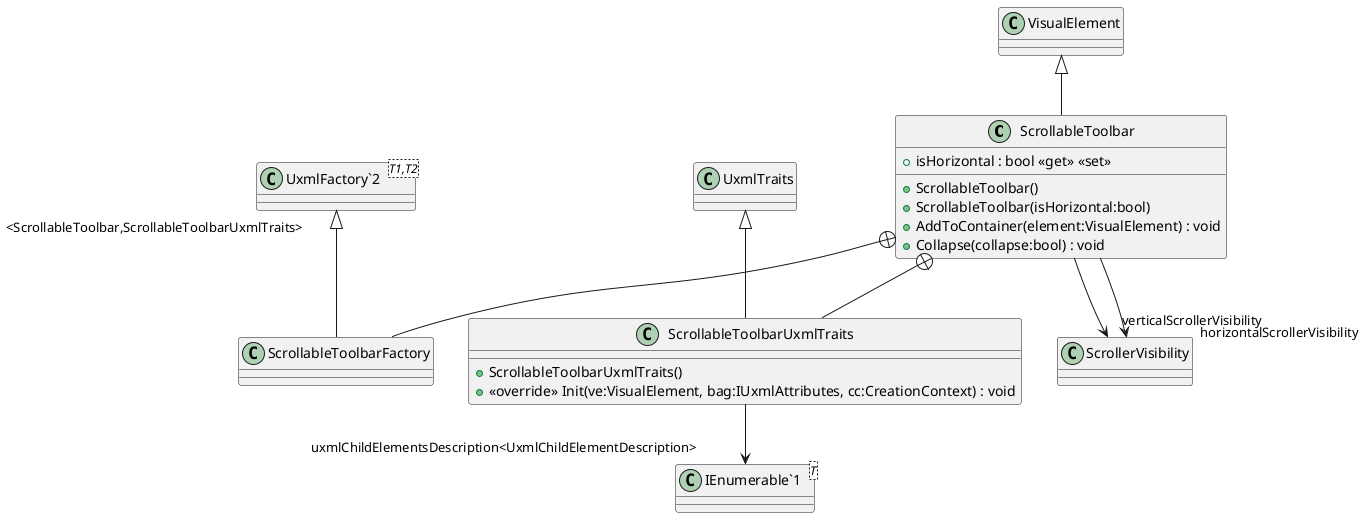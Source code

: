@startuml
class ScrollableToolbar {
    + isHorizontal : bool <<get>> <<set>>
    + ScrollableToolbar()
    + ScrollableToolbar(isHorizontal:bool)
    + AddToContainer(element:VisualElement) : void
    + Collapse(collapse:bool) : void
}
class ScrollableToolbarFactory {
}
class ScrollableToolbarUxmlTraits {
    + ScrollableToolbarUxmlTraits()
    + <<override>> Init(ve:VisualElement, bag:IUxmlAttributes, cc:CreationContext) : void
}
class "UxmlFactory`2"<T1,T2> {
}
class "IEnumerable`1"<T> {
}
VisualElement <|-- ScrollableToolbar
ScrollableToolbar --> "verticalScrollerVisibility" ScrollerVisibility
ScrollableToolbar --> "horizontalScrollerVisibility" ScrollerVisibility
ScrollableToolbar +-- ScrollableToolbarFactory
"UxmlFactory`2" "<ScrollableToolbar,ScrollableToolbarUxmlTraits>" <|-- ScrollableToolbarFactory
ScrollableToolbar +-- ScrollableToolbarUxmlTraits
UxmlTraits <|-- ScrollableToolbarUxmlTraits
ScrollableToolbarUxmlTraits --> "uxmlChildElementsDescription<UxmlChildElementDescription>" "IEnumerable`1"
@enduml
